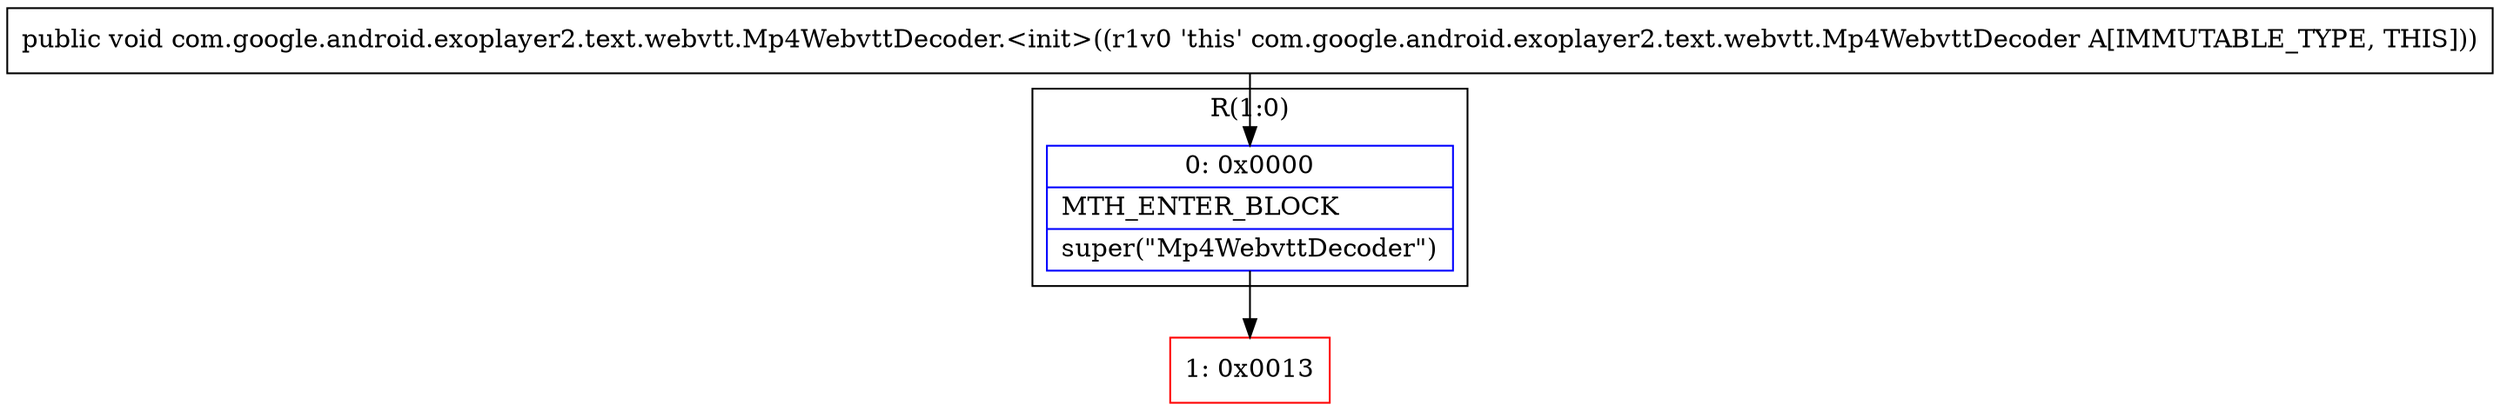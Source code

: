 digraph "CFG forcom.google.android.exoplayer2.text.webvtt.Mp4WebvttDecoder.\<init\>()V" {
subgraph cluster_Region_535060015 {
label = "R(1:0)";
node [shape=record,color=blue];
Node_0 [shape=record,label="{0\:\ 0x0000|MTH_ENTER_BLOCK\l|super(\"Mp4WebvttDecoder\")\l}"];
}
Node_1 [shape=record,color=red,label="{1\:\ 0x0013}"];
MethodNode[shape=record,label="{public void com.google.android.exoplayer2.text.webvtt.Mp4WebvttDecoder.\<init\>((r1v0 'this' com.google.android.exoplayer2.text.webvtt.Mp4WebvttDecoder A[IMMUTABLE_TYPE, THIS])) }"];
MethodNode -> Node_0;
Node_0 -> Node_1;
}

